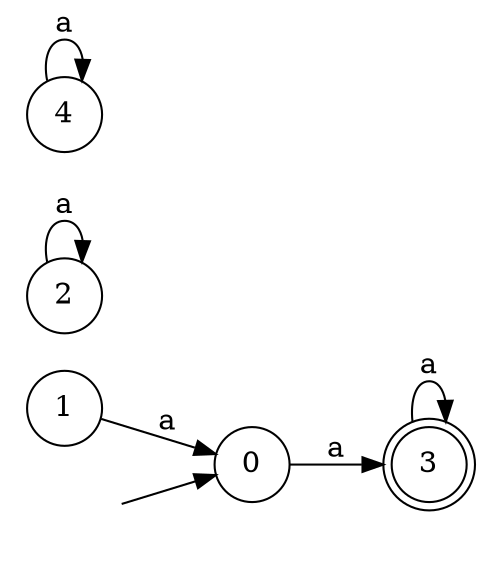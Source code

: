 digraph {
  rankdir=LR;
  0 [label="0", shape = circle];
  0 -> 3 [label="a"];
  1 [label="1", shape = circle];
  1 -> 0 [label="a"];
  2 [label="2", shape = circle];
  2 -> 2 [label="a"];
  3 [label="3", shape = doublecircle];
  3 -> 3 [label="a"];
  4 [label="4", shape = circle];
  4 -> 4 [label="a"];
  5 [label="", shape = plaintext];
  5 -> 0 [label=""];
}
